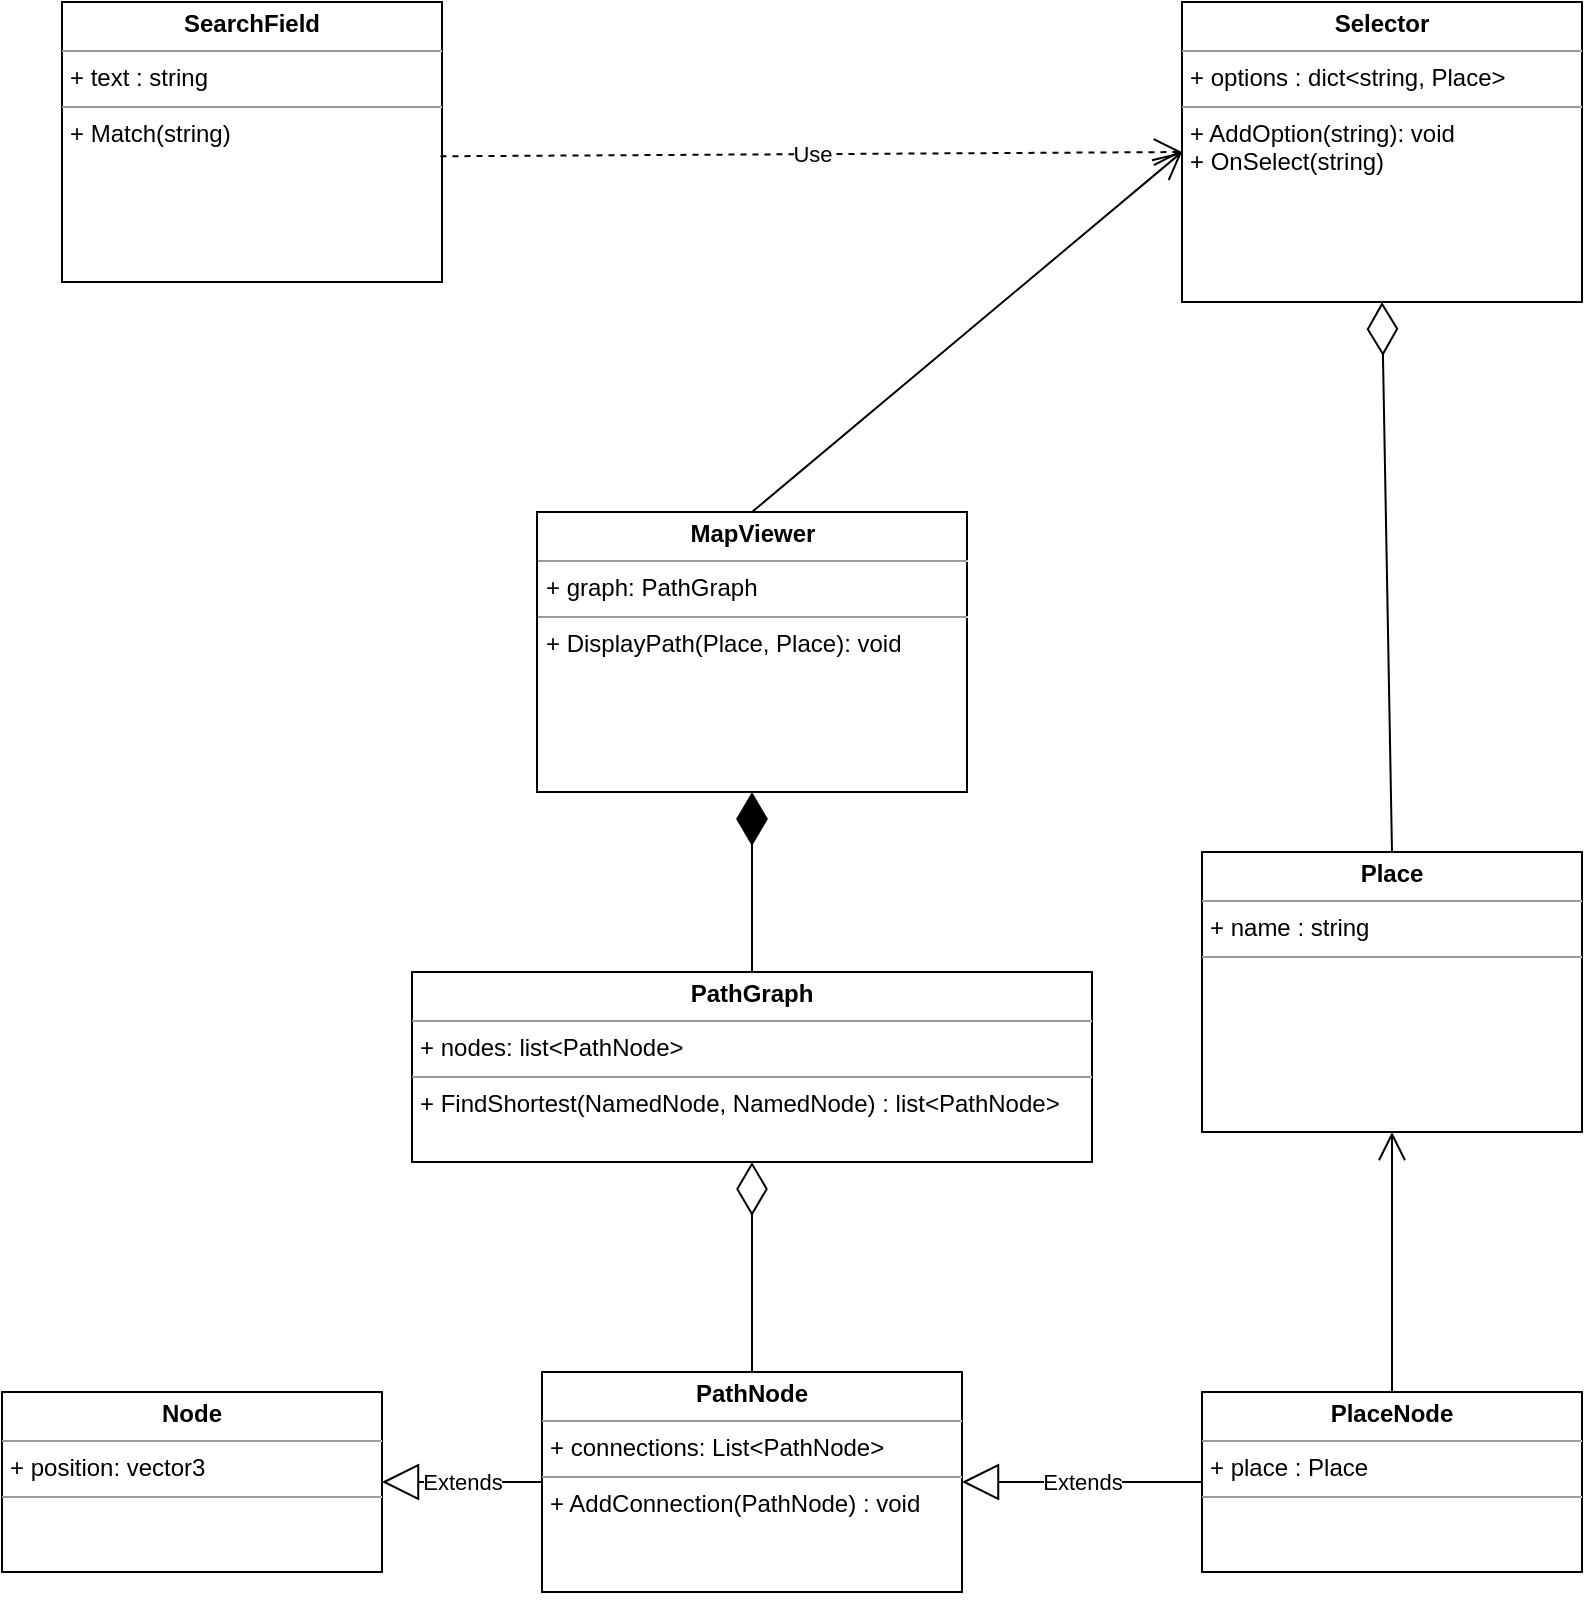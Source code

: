 <mxfile version="20.2.3" type="device"><diagram id="SF8liLRuBU_Bxeuzhkx7" name="Страница 1"><mxGraphModel dx="1556" dy="916" grid="1" gridSize="10" guides="1" tooltips="1" connect="1" arrows="1" fold="1" page="1" pageScale="1" pageWidth="827" pageHeight="1169" math="0" shadow="0"><root><mxCell id="0"/><mxCell id="1" parent="0"/><mxCell id="GYNmkd93uLEWnJ2B9NdV-11" value="&lt;p style=&quot;margin:0px;margin-top:4px;text-align:center;&quot;&gt;&lt;b&gt;Node&lt;/b&gt;&lt;/p&gt;&lt;hr size=&quot;1&quot;&gt;&lt;p style=&quot;margin:0px;margin-left:4px;&quot;&gt;+ position: vector3&lt;br&gt;&lt;/p&gt;&lt;hr size=&quot;1&quot;&gt;&lt;p style=&quot;margin:0px;margin-left:4px;&quot;&gt;&lt;br&gt;&lt;/p&gt;" style="verticalAlign=top;align=left;overflow=fill;fontSize=12;fontFamily=Helvetica;html=1;" parent="1" vertex="1"><mxGeometry x="-20" y="740" width="190" height="90" as="geometry"/></mxCell><mxCell id="GYNmkd93uLEWnJ2B9NdV-12" value="&lt;p style=&quot;margin:0px;margin-top:4px;text-align:center;&quot;&gt;&lt;b&gt;PathGraph&lt;/b&gt;&lt;/p&gt;&lt;hr size=&quot;1&quot;&gt;&lt;p style=&quot;margin:0px;margin-left:4px;&quot;&gt;+ nodes: list&amp;lt;PathNode&amp;gt;&lt;br&gt;&lt;/p&gt;&lt;hr size=&quot;1&quot;&gt;&lt;p style=&quot;margin:0px;margin-left:4px;&quot;&gt;+ FindShortest(NamedNode, NamedNode) : list&amp;lt;PathNode&amp;gt;&lt;/p&gt;" style="verticalAlign=top;align=left;overflow=fill;fontSize=12;fontFamily=Helvetica;html=1;" parent="1" vertex="1"><mxGeometry x="185" y="530" width="340" height="95" as="geometry"/></mxCell><mxCell id="GYNmkd93uLEWnJ2B9NdV-14" value="&lt;p style=&quot;margin:0px;margin-top:4px;text-align:center;&quot;&gt;&lt;b&gt;PathNode&lt;/b&gt;&lt;/p&gt;&lt;hr size=&quot;1&quot;&gt;&lt;p style=&quot;margin:0px;margin-left:4px;&quot;&gt;+ connections: List&amp;lt;PathNode&amp;gt;&lt;br&gt;&lt;/p&gt;&lt;hr size=&quot;1&quot;&gt;&lt;p style=&quot;margin:0px;margin-left:4px;&quot;&gt;+ AddConnection(PathNode) : void&lt;/p&gt;" style="verticalAlign=top;align=left;overflow=fill;fontSize=12;fontFamily=Helvetica;html=1;" parent="1" vertex="1"><mxGeometry x="250" y="730" width="210" height="110" as="geometry"/></mxCell><mxCell id="GYNmkd93uLEWnJ2B9NdV-18" value="Extends" style="endArrow=block;endSize=16;endFill=0;html=1;rounded=0;entryX=1;entryY=0.5;entryDx=0;entryDy=0;exitX=0;exitY=0.5;exitDx=0;exitDy=0;" parent="1" source="GYNmkd93uLEWnJ2B9NdV-14" target="GYNmkd93uLEWnJ2B9NdV-11" edge="1"><mxGeometry width="160" relative="1" as="geometry"><mxPoint x="240" y="750" as="sourcePoint"/><mxPoint x="470" y="730" as="targetPoint"/></mxGeometry></mxCell><mxCell id="GYNmkd93uLEWnJ2B9NdV-20" value="&lt;p style=&quot;margin:0px;margin-top:4px;text-align:center;&quot;&gt;&lt;b&gt;PlaceNode&lt;/b&gt;&lt;/p&gt;&lt;hr size=&quot;1&quot;&gt;&lt;p style=&quot;margin:0px;margin-left:4px;&quot;&gt;+ place : Place&lt;br&gt;&lt;/p&gt;&lt;hr size=&quot;1&quot;&gt;&lt;p style=&quot;margin:0px;margin-left:4px;&quot;&gt;&lt;br&gt;&lt;/p&gt;" style="verticalAlign=top;align=left;overflow=fill;fontSize=12;fontFamily=Helvetica;html=1;" parent="1" vertex="1"><mxGeometry x="580" y="740" width="190" height="90" as="geometry"/></mxCell><mxCell id="GYNmkd93uLEWnJ2B9NdV-22" value="Extends" style="endArrow=block;endSize=16;endFill=0;html=1;rounded=0;exitX=0;exitY=0.5;exitDx=0;exitDy=0;entryX=1;entryY=0.5;entryDx=0;entryDy=0;" parent="1" source="GYNmkd93uLEWnJ2B9NdV-20" target="GYNmkd93uLEWnJ2B9NdV-14" edge="1"><mxGeometry width="160" relative="1" as="geometry"><mxPoint x="350" y="830" as="sourcePoint"/><mxPoint x="420" y="765" as="targetPoint"/></mxGeometry></mxCell><mxCell id="GYNmkd93uLEWnJ2B9NdV-24" value="" style="endArrow=diamondThin;endFill=0;endSize=24;html=1;rounded=0;entryX=0.5;entryY=1;entryDx=0;entryDy=0;exitX=0.5;exitY=0;exitDx=0;exitDy=0;" parent="1" source="GYNmkd93uLEWnJ2B9NdV-14" target="GYNmkd93uLEWnJ2B9NdV-12" edge="1"><mxGeometry width="160" relative="1" as="geometry"><mxPoint x="450" y="810" as="sourcePoint"/><mxPoint x="610" y="810" as="targetPoint"/></mxGeometry></mxCell><mxCell id="GYNmkd93uLEWnJ2B9NdV-25" value="&lt;p style=&quot;margin:0px;margin-top:4px;text-align:center;&quot;&gt;&lt;b&gt;MapViewer&lt;/b&gt;&lt;/p&gt;&lt;hr size=&quot;1&quot;&gt;&lt;p style=&quot;margin:0px;margin-left:4px;&quot;&gt;+ graph: PathGraph&lt;br&gt;&lt;/p&gt;&lt;hr size=&quot;1&quot;&gt;&lt;p style=&quot;margin:0px;margin-left:4px;&quot;&gt;+ DisplayPath(Place, Place): void&lt;br&gt;&lt;/p&gt;" style="verticalAlign=top;align=left;overflow=fill;fontSize=12;fontFamily=Helvetica;html=1;" parent="1" vertex="1"><mxGeometry x="247.5" y="300" width="215" height="140" as="geometry"/></mxCell><mxCell id="4F4gKcKQSwxLCyBOhHT8-2" value="&lt;p style=&quot;margin:0px;margin-top:4px;text-align:center;&quot;&gt;&lt;b&gt;SearchField&lt;/b&gt;&lt;/p&gt;&lt;hr size=&quot;1&quot;&gt;&lt;p style=&quot;margin:0px;margin-left:4px;&quot;&gt;+ text : string&lt;br&gt;&lt;/p&gt;&lt;hr size=&quot;1&quot;&gt;&lt;p style=&quot;margin:0px;margin-left:4px;&quot;&gt;+ Match(string)&amp;nbsp;&lt;/p&gt;" style="verticalAlign=top;align=left;overflow=fill;fontSize=12;fontFamily=Helvetica;html=1;" vertex="1" parent="1"><mxGeometry x="10" y="45" width="190" height="140" as="geometry"/></mxCell><mxCell id="4F4gKcKQSwxLCyBOhHT8-3" value="&lt;p style=&quot;margin:0px;margin-top:4px;text-align:center;&quot;&gt;&lt;b&gt;Selector&lt;/b&gt;&lt;/p&gt;&lt;hr size=&quot;1&quot;&gt;&lt;p style=&quot;margin:0px;margin-left:4px;&quot;&gt;+ options : dict&amp;lt;string, Place&amp;gt;&lt;br&gt;&lt;/p&gt;&lt;hr size=&quot;1&quot;&gt;&lt;p style=&quot;margin:0px;margin-left:4px;&quot;&gt;+ AddOption(string): void&lt;br&gt;+ OnSelect(string)&lt;/p&gt;" style="verticalAlign=top;align=left;overflow=fill;fontSize=12;fontFamily=Helvetica;html=1;" vertex="1" parent="1"><mxGeometry x="570" y="45" width="200" height="150" as="geometry"/></mxCell><mxCell id="4F4gKcKQSwxLCyBOhHT8-4" value="&lt;p style=&quot;margin:0px;margin-top:4px;text-align:center;&quot;&gt;&lt;b&gt;Place&lt;/b&gt;&lt;/p&gt;&lt;hr size=&quot;1&quot;&gt;&lt;p style=&quot;margin:0px;margin-left:4px;&quot;&gt;+ name : string&lt;br&gt;&lt;/p&gt;&lt;hr size=&quot;1&quot;&gt;&lt;p style=&quot;margin:0px;margin-left:4px;&quot;&gt;&lt;br&gt;&lt;/p&gt;" style="verticalAlign=top;align=left;overflow=fill;fontSize=12;fontFamily=Helvetica;html=1;" vertex="1" parent="1"><mxGeometry x="580" y="470" width="190" height="140" as="geometry"/></mxCell><mxCell id="4F4gKcKQSwxLCyBOhHT8-8" value="" style="endArrow=open;endFill=1;endSize=12;html=1;rounded=0;exitX=0.5;exitY=0;exitDx=0;exitDy=0;" edge="1" parent="1" source="GYNmkd93uLEWnJ2B9NdV-20" target="4F4gKcKQSwxLCyBOhHT8-4"><mxGeometry width="160" relative="1" as="geometry"><mxPoint x="240" y="920" as="sourcePoint"/><mxPoint x="400" y="920" as="targetPoint"/></mxGeometry></mxCell><mxCell id="4F4gKcKQSwxLCyBOhHT8-9" value="" style="endArrow=diamondThin;endFill=0;endSize=24;html=1;rounded=0;exitX=0.5;exitY=0;exitDx=0;exitDy=0;entryX=0.5;entryY=1;entryDx=0;entryDy=0;" edge="1" parent="1" source="4F4gKcKQSwxLCyBOhHT8-4" target="4F4gKcKQSwxLCyBOhHT8-3"><mxGeometry width="160" relative="1" as="geometry"><mxPoint x="330" y="870" as="sourcePoint"/><mxPoint x="480" y="630" as="targetPoint"/></mxGeometry></mxCell><mxCell id="4F4gKcKQSwxLCyBOhHT8-10" value="Use" style="endArrow=open;endSize=12;dashed=1;html=1;rounded=0;exitX=0.996;exitY=0.551;exitDx=0;exitDy=0;entryX=0;entryY=0.5;entryDx=0;entryDy=0;exitPerimeter=0;" edge="1" parent="1" source="4F4gKcKQSwxLCyBOhHT8-2" target="4F4gKcKQSwxLCyBOhHT8-3"><mxGeometry width="160" relative="1" as="geometry"><mxPoint x="280" y="270" as="sourcePoint"/><mxPoint x="440" y="270" as="targetPoint"/><Array as="points"/></mxGeometry></mxCell><mxCell id="4F4gKcKQSwxLCyBOhHT8-18" style="edgeStyle=orthogonalEdgeStyle;rounded=0;orthogonalLoop=1;jettySize=auto;html=1;exitX=0.5;exitY=1;exitDx=0;exitDy=0;" edge="1" parent="1" source="GYNmkd93uLEWnJ2B9NdV-14" target="GYNmkd93uLEWnJ2B9NdV-14"><mxGeometry relative="1" as="geometry"/></mxCell><mxCell id="4F4gKcKQSwxLCyBOhHT8-21" value="" style="endArrow=diamondThin;endFill=1;endSize=24;html=1;rounded=0;entryX=0.5;entryY=1;entryDx=0;entryDy=0;exitX=0.5;exitY=0;exitDx=0;exitDy=0;" edge="1" parent="1" source="GYNmkd93uLEWnJ2B9NdV-12" target="GYNmkd93uLEWnJ2B9NdV-25"><mxGeometry width="160" relative="1" as="geometry"><mxPoint x="270" y="510" as="sourcePoint"/><mxPoint x="370" y="510" as="targetPoint"/></mxGeometry></mxCell><mxCell id="4F4gKcKQSwxLCyBOhHT8-25" value="" style="endArrow=open;endFill=1;endSize=12;html=1;rounded=0;exitX=0.5;exitY=0;exitDx=0;exitDy=0;entryX=0;entryY=0.5;entryDx=0;entryDy=0;" edge="1" parent="1" source="GYNmkd93uLEWnJ2B9NdV-25" target="4F4gKcKQSwxLCyBOhHT8-3"><mxGeometry width="160" relative="1" as="geometry"><mxPoint x="350" y="290" as="sourcePoint"/><mxPoint x="520" y="220" as="targetPoint"/></mxGeometry></mxCell></root></mxGraphModel></diagram></mxfile>